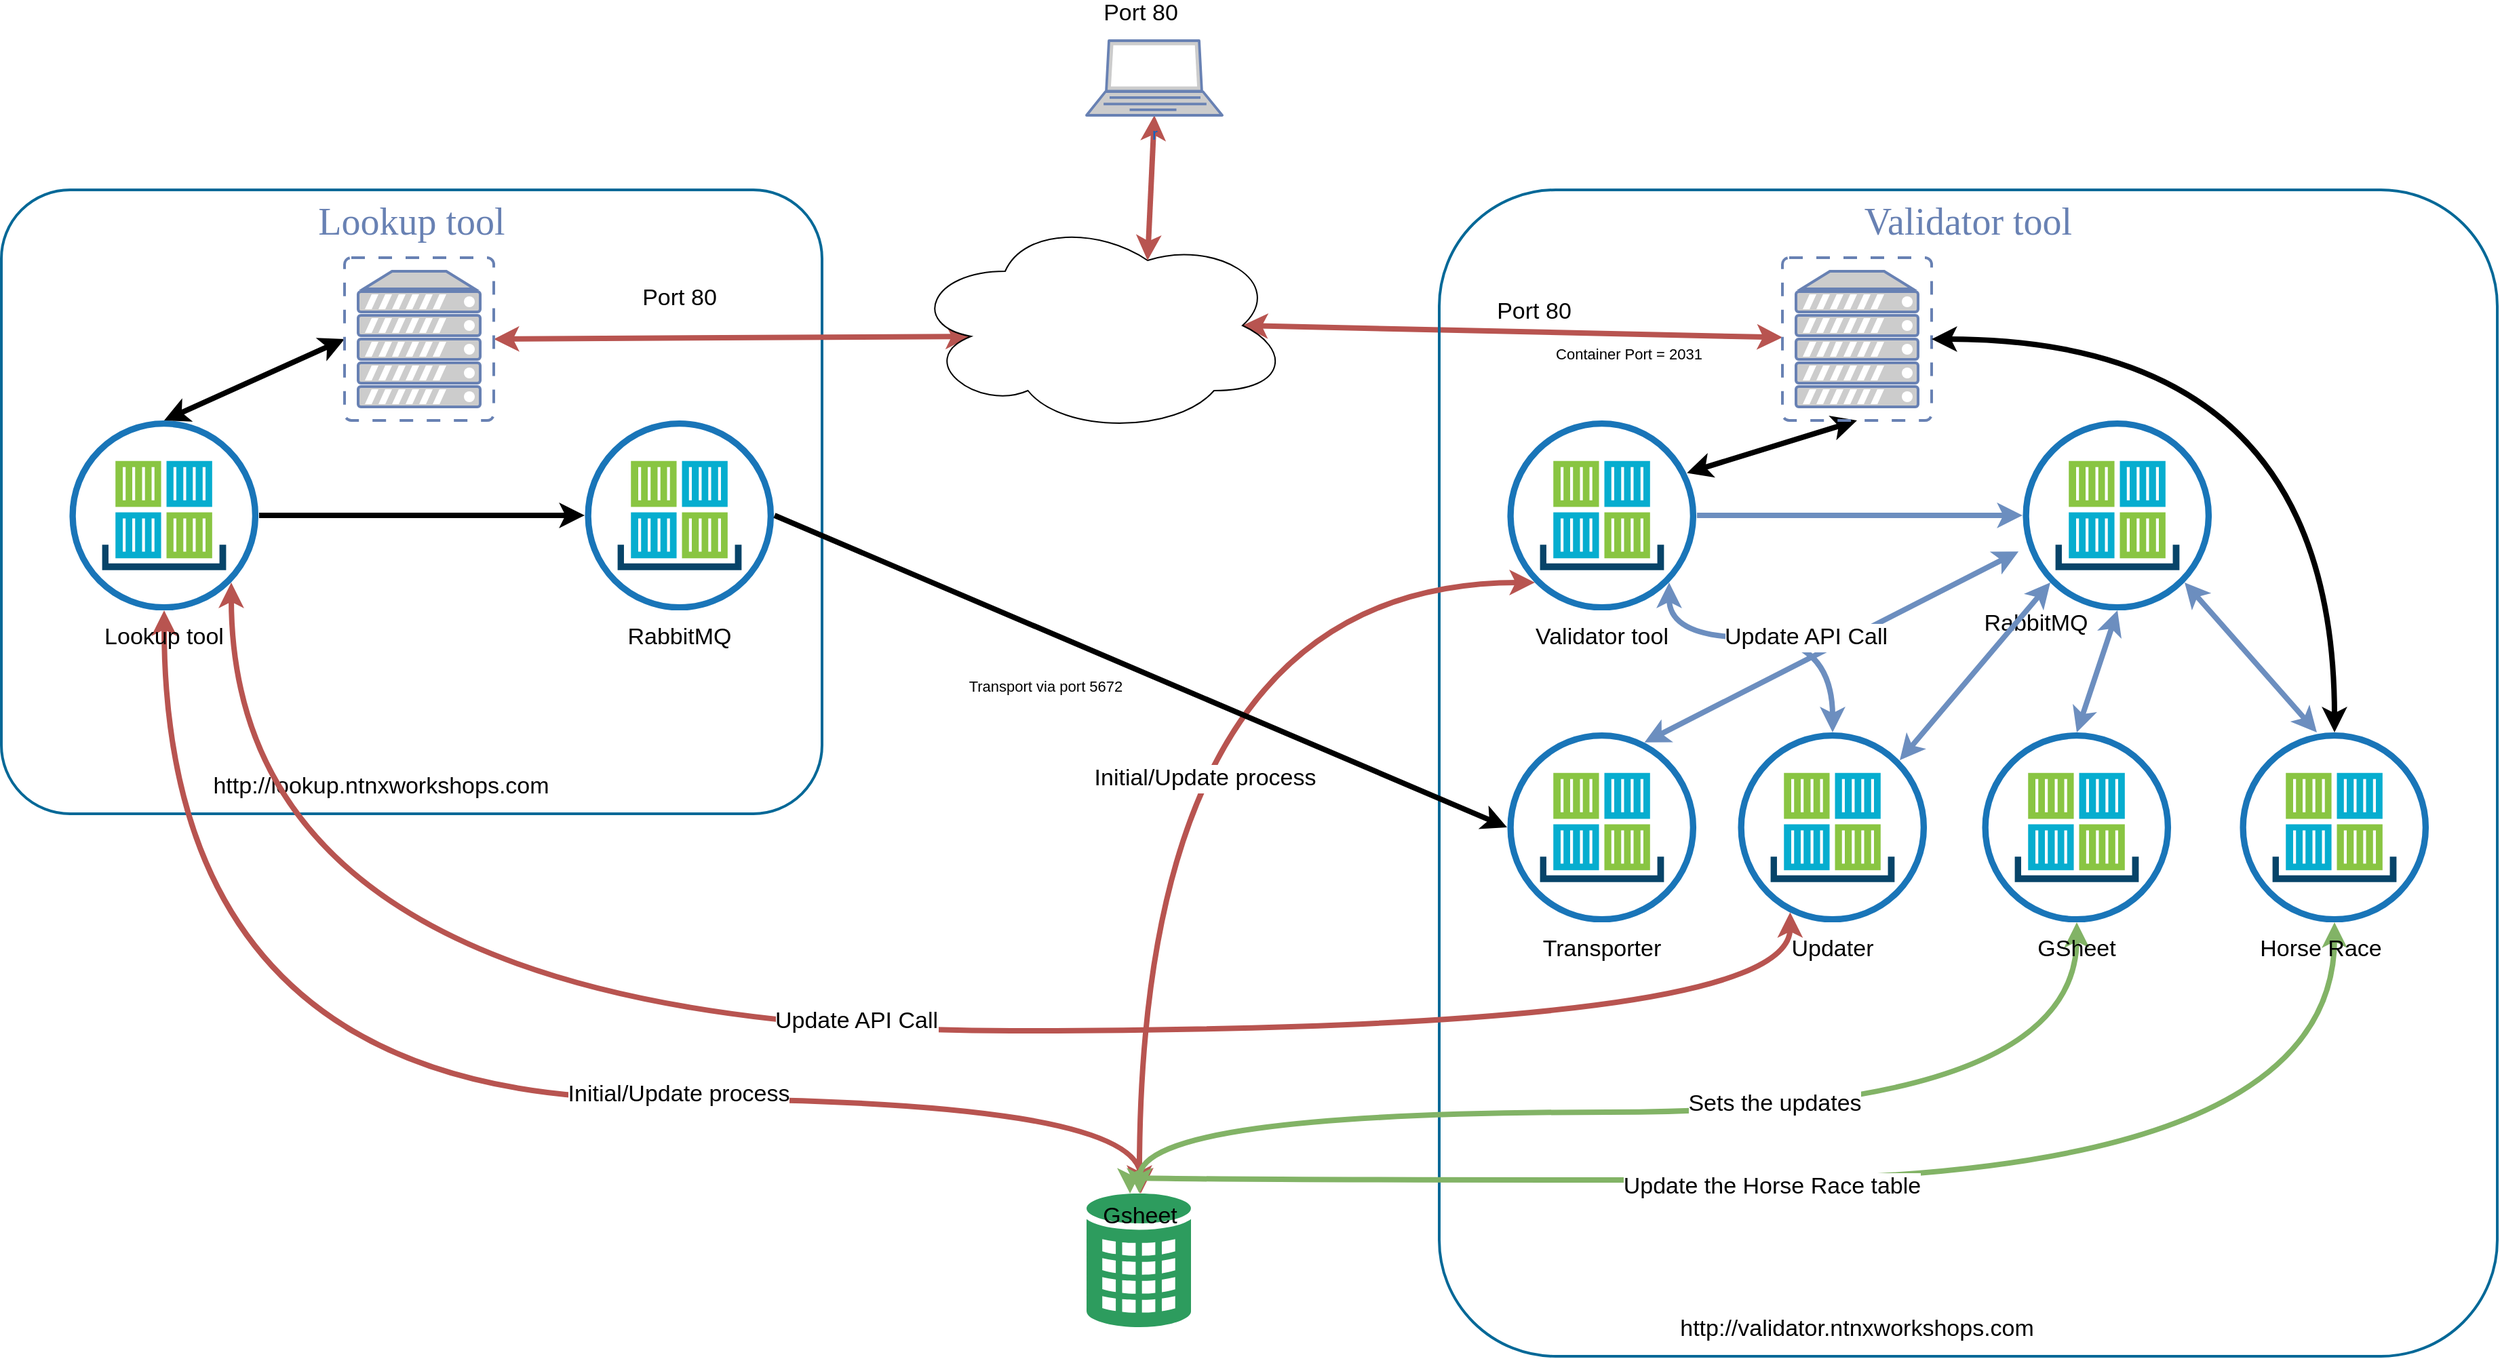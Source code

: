 <mxfile version="14.4.4" type="device"><diagram name="Page-1" id="bfe91b75-5d2c-26a0-9c1d-138518896778"><mxGraphModel dx="2058" dy="1055" grid="1" gridSize="10" guides="1" tooltips="1" connect="1" arrows="1" fold="1" page="1" pageScale="1" pageWidth="1169" pageHeight="827" background="#ffffff" math="0" shadow="0"><root><mxCell id="0"/><mxCell id="1" parent="0"/><mxCell id="7c3789c024ecab99-81" value="Lookup tool" style="rounded=1;whiteSpace=wrap;html=1;shadow=0;comic=0;strokeColor=#036897;strokeWidth=2;fillColor=none;fontFamily=Verdana;fontSize=28;fontColor=#6881B3;align=center;arcSize=11;verticalAlign=top;" parent="1" vertex="1"><mxGeometry x="60" y="1190" width="605" height="460" as="geometry"/></mxCell><mxCell id="H7kF0WqSM0nr_xh5cQl4-7" value="" style="aspect=fixed;perimeter=ellipsePerimeter;html=1;align=center;shadow=0;dashed=0;fontColor=#4277BB;labelBackgroundColor=#ffffff;fontSize=12;spacingTop=3;image;image=img/lib/ibm/miscellaneous/ibm_containers.svg;" vertex="1" parent="1"><mxGeometry x="490" y="1360" width="140" height="140" as="geometry"/></mxCell><mxCell id="H7kF0WqSM0nr_xh5cQl4-12" style="edgeStyle=none;rounded=0;orthogonalLoop=1;jettySize=auto;html=1;exitX=1;exitY=0.5;exitDx=0;exitDy=0;strokeWidth=4;" edge="1" parent="1" source="H7kF0WqSM0nr_xh5cQl4-9" target="H7kF0WqSM0nr_xh5cQl4-7"><mxGeometry relative="1" as="geometry"/></mxCell><mxCell id="H7kF0WqSM0nr_xh5cQl4-62" style="edgeStyle=orthogonalEdgeStyle;rounded=0;orthogonalLoop=1;jettySize=auto;html=1;exitX=0.5;exitY=1;exitDx=0;exitDy=0;entryX=0.519;entryY=0;entryDx=0;entryDy=0;entryPerimeter=0;startArrow=classic;startFill=1;endArrow=classic;endFill=1;strokeWidth=4;fontSize=17;fillColor=#f8cecc;strokeColor=#b85450;curved=1;" edge="1" parent="1" source="H7kF0WqSM0nr_xh5cQl4-9" target="H7kF0WqSM0nr_xh5cQl4-58"><mxGeometry relative="1" as="geometry"><Array as="points"><mxPoint x="180" y="1860"/><mxPoint x="900" y="1860"/></Array></mxGeometry></mxCell><mxCell id="H7kF0WqSM0nr_xh5cQl4-63" value="Initial/Update process" style="edgeLabel;html=1;align=center;verticalAlign=middle;resizable=0;points=[];fontSize=17;" vertex="1" connectable="0" parent="H7kF0WqSM0nr_xh5cQl4-62"><mxGeometry x="0.285" y="3" relative="1" as="geometry"><mxPoint as="offset"/></mxGeometry></mxCell><mxCell id="H7kF0WqSM0nr_xh5cQl4-9" value="" style="aspect=fixed;perimeter=ellipsePerimeter;html=1;align=center;shadow=0;dashed=0;fontColor=#4277BB;labelBackgroundColor=#ffffff;fontSize=12;spacingTop=3;image;image=img/lib/ibm/miscellaneous/ibm_containers.svg;" vertex="1" parent="1"><mxGeometry x="110" y="1360" width="140" height="140" as="geometry"/></mxCell><mxCell id="H7kF0WqSM0nr_xh5cQl4-11" style="edgeStyle=none;rounded=0;orthogonalLoop=1;jettySize=auto;html=1;exitX=0;exitY=0.5;exitDx=0;exitDy=0;exitPerimeter=0;entryX=0.5;entryY=0;entryDx=0;entryDy=0;endArrow=classic;endFill=1;startArrow=classic;startFill=1;strokeWidth=4;" edge="1" parent="1" source="H7kF0WqSM0nr_xh5cQl4-10" target="H7kF0WqSM0nr_xh5cQl4-9"><mxGeometry relative="1" as="geometry"/></mxCell><mxCell id="H7kF0WqSM0nr_xh5cQl4-17" style="edgeStyle=none;rounded=0;orthogonalLoop=1;jettySize=auto;html=1;exitX=1;exitY=0.5;exitDx=0;exitDy=0;exitPerimeter=0;entryX=0.16;entryY=0.55;entryDx=0;entryDy=0;entryPerimeter=0;startArrow=classic;startFill=1;endArrow=classic;endFill=1;strokeWidth=4;fontSize=17;fillColor=#f8cecc;strokeColor=#b85450;" edge="1" parent="1" source="H7kF0WqSM0nr_xh5cQl4-10" target="H7kF0WqSM0nr_xh5cQl4-16"><mxGeometry relative="1" as="geometry"/></mxCell><mxCell id="H7kF0WqSM0nr_xh5cQl4-10" value="" style="fontColor=#0066CC;verticalAlign=top;verticalLabelPosition=bottom;labelPosition=center;align=center;html=1;outlineConnect=0;fillColor=#CCCCCC;strokeColor=#6881B3;gradientColor=none;gradientDirection=north;strokeWidth=2;shape=mxgraph.networks.virtual_server;" vertex="1" parent="1"><mxGeometry x="313" y="1240" width="110" height="120" as="geometry"/></mxCell><mxCell id="H7kF0WqSM0nr_xh5cQl4-14" value="Lookup tool" style="text;html=1;strokeColor=none;fillColor=none;align=center;verticalAlign=middle;whiteSpace=wrap;rounded=0;fontSize=17;" vertex="1" parent="1"><mxGeometry x="110" y="1510" width="140" height="20" as="geometry"/></mxCell><mxCell id="H7kF0WqSM0nr_xh5cQl4-15" value="RabbitMQ" style="text;html=1;strokeColor=none;fillColor=none;align=center;verticalAlign=middle;whiteSpace=wrap;rounded=0;fontSize=17;" vertex="1" parent="1"><mxGeometry x="490" y="1510" width="140" height="20" as="geometry"/></mxCell><mxCell id="H7kF0WqSM0nr_xh5cQl4-42" style="edgeStyle=none;rounded=0;orthogonalLoop=1;jettySize=auto;html=1;exitX=0.875;exitY=0.5;exitDx=0;exitDy=0;exitPerimeter=0;startArrow=classic;startFill=1;endArrow=classic;endFill=1;strokeWidth=4;fontSize=17;fillColor=#f8cecc;strokeColor=#b85450;" edge="1" parent="1" source="H7kF0WqSM0nr_xh5cQl4-16" target="H7kF0WqSM0nr_xh5cQl4-28"><mxGeometry relative="1" as="geometry"/></mxCell><mxCell id="H7kF0WqSM0nr_xh5cQl4-16" value="" style="ellipse;shape=cloud;whiteSpace=wrap;html=1;fontSize=17;" vertex="1" parent="1"><mxGeometry x="730" y="1210" width="280" height="160" as="geometry"/></mxCell><mxCell id="H7kF0WqSM0nr_xh5cQl4-18" value="Port 80" style="text;html=1;strokeColor=none;fillColor=none;align=center;verticalAlign=middle;whiteSpace=wrap;rounded=0;fontSize=17;" vertex="1" parent="1"><mxGeometry x="490" y="1260" width="140" height="20" as="geometry"/></mxCell><mxCell id="H7kF0WqSM0nr_xh5cQl4-23" value="Validator tool" style="rounded=1;whiteSpace=wrap;html=1;shadow=0;comic=0;strokeColor=#036897;strokeWidth=2;fillColor=none;fontFamily=Verdana;fontSize=28;fontColor=#6881B3;align=center;arcSize=11;verticalAlign=top;" vertex="1" parent="1"><mxGeometry x="1120" y="1190" width="780" height="860" as="geometry"/></mxCell><mxCell id="H7kF0WqSM0nr_xh5cQl4-57" style="rounded=0;orthogonalLoop=1;jettySize=auto;html=1;exitX=0.5;exitY=1;exitDx=0;exitDy=0;entryX=0.5;entryY=0;entryDx=0;entryDy=0;startArrow=classic;startFill=1;endArrow=classic;endFill=1;strokeWidth=4;fontSize=17;fillColor=#dae8fc;strokeColor=#6c8ebf;" edge="1" parent="1" source="H7kF0WqSM0nr_xh5cQl4-24" target="H7kF0WqSM0nr_xh5cQl4-50"><mxGeometry relative="1" as="geometry"/></mxCell><mxCell id="H7kF0WqSM0nr_xh5cQl4-70" style="rounded=0;orthogonalLoop=1;jettySize=auto;html=1;exitX=1;exitY=1;exitDx=0;exitDy=0;entryX=0.407;entryY=0;entryDx=0;entryDy=0;entryPerimeter=0;startArrow=classic;startFill=1;endArrow=classic;endFill=1;strokeWidth=4;fontSize=17;fillColor=#dae8fc;strokeColor=#6c8ebf;" edge="1" parent="1" source="H7kF0WqSM0nr_xh5cQl4-24" target="H7kF0WqSM0nr_xh5cQl4-68"><mxGeometry relative="1" as="geometry"/></mxCell><mxCell id="H7kF0WqSM0nr_xh5cQl4-24" value="" style="aspect=fixed;perimeter=ellipsePerimeter;html=1;align=center;shadow=0;dashed=0;fontColor=#4277BB;labelBackgroundColor=#ffffff;fontSize=12;spacingTop=3;image;image=img/lib/ibm/miscellaneous/ibm_containers.svg;" vertex="1" parent="1"><mxGeometry x="1550" y="1360" width="140" height="140" as="geometry"/></mxCell><mxCell id="H7kF0WqSM0nr_xh5cQl4-25" style="edgeStyle=none;rounded=0;orthogonalLoop=1;jettySize=auto;html=1;exitX=1;exitY=0.5;exitDx=0;exitDy=0;strokeWidth=4;fillColor=#dae8fc;strokeColor=#6c8ebf;" edge="1" parent="1" source="H7kF0WqSM0nr_xh5cQl4-26" target="H7kF0WqSM0nr_xh5cQl4-24"><mxGeometry relative="1" as="geometry"/></mxCell><mxCell id="H7kF0WqSM0nr_xh5cQl4-65" style="edgeStyle=orthogonalEdgeStyle;curved=1;rounded=0;orthogonalLoop=1;jettySize=auto;html=1;exitX=0;exitY=1;exitDx=0;exitDy=0;entryX=0.506;entryY=-0.02;entryDx=0;entryDy=0;entryPerimeter=0;startArrow=classic;startFill=1;endArrow=classic;endFill=1;strokeWidth=4;fontSize=17;fillColor=#f8cecc;strokeColor=#b85450;" edge="1" parent="1" source="H7kF0WqSM0nr_xh5cQl4-26" target="H7kF0WqSM0nr_xh5cQl4-58"><mxGeometry relative="1" as="geometry"/></mxCell><mxCell id="H7kF0WqSM0nr_xh5cQl4-66" value="Initial/Update process" style="edgeLabel;html=1;align=center;verticalAlign=middle;resizable=0;points=[];fontSize=17;" vertex="1" connectable="0" parent="H7kF0WqSM0nr_xh5cQl4-65"><mxGeometry x="0.178" y="48" relative="1" as="geometry"><mxPoint as="offset"/></mxGeometry></mxCell><mxCell id="H7kF0WqSM0nr_xh5cQl4-26" value="" style="aspect=fixed;perimeter=ellipsePerimeter;html=1;align=center;shadow=0;dashed=0;fontColor=#4277BB;labelBackgroundColor=#ffffff;fontSize=12;spacingTop=3;image;image=img/lib/ibm/miscellaneous/ibm_containers.svg;" vertex="1" parent="1"><mxGeometry x="1170" y="1360" width="140" height="140" as="geometry"/></mxCell><mxCell id="H7kF0WqSM0nr_xh5cQl4-27" style="edgeStyle=none;rounded=0;orthogonalLoop=1;jettySize=auto;html=1;exitX=0.5;exitY=1;exitDx=0;exitDy=0;exitPerimeter=0;entryX=1;entryY=0.25;entryDx=0;entryDy=0;endArrow=classic;endFill=1;startArrow=classic;startFill=1;strokeWidth=4;" edge="1" parent="1" source="H7kF0WqSM0nr_xh5cQl4-28" target="H7kF0WqSM0nr_xh5cQl4-26"><mxGeometry relative="1" as="geometry"/></mxCell><mxCell id="H7kF0WqSM0nr_xh5cQl4-28" value="" style="fontColor=#0066CC;verticalAlign=top;verticalLabelPosition=bottom;labelPosition=center;align=center;html=1;outlineConnect=0;fillColor=#CCCCCC;strokeColor=#6881B3;gradientColor=none;gradientDirection=north;strokeWidth=2;shape=mxgraph.networks.virtual_server;" vertex="1" parent="1"><mxGeometry x="1373" y="1240" width="110" height="120" as="geometry"/></mxCell><mxCell id="H7kF0WqSM0nr_xh5cQl4-29" value="Validator tool" style="text;html=1;strokeColor=none;fillColor=none;align=center;verticalAlign=middle;whiteSpace=wrap;rounded=0;fontSize=17;" vertex="1" parent="1"><mxGeometry x="1170" y="1510" width="140" height="20" as="geometry"/></mxCell><mxCell id="H7kF0WqSM0nr_xh5cQl4-30" value="RabbitMQ" style="text;html=1;strokeColor=none;fillColor=none;align=center;verticalAlign=middle;whiteSpace=wrap;rounded=0;fontSize=17;" vertex="1" parent="1"><mxGeometry x="1490" y="1500" width="140" height="20" as="geometry"/></mxCell><mxCell id="H7kF0WqSM0nr_xh5cQl4-34" value="&lt;span style=&quot;font-size: 11px&quot;&gt;Container Port = 2031&lt;/span&gt;" style="text;html=1;strokeColor=none;fillColor=none;align=center;verticalAlign=middle;whiteSpace=wrap;rounded=0;fontSize=17;" vertex="1" parent="1"><mxGeometry x="1190" y="1300" width="140" height="20" as="geometry"/></mxCell><mxCell id="H7kF0WqSM0nr_xh5cQl4-38" style="edgeStyle=none;rounded=0;orthogonalLoop=1;jettySize=auto;html=1;exitX=0;exitY=0.5;exitDx=0;exitDy=0;entryX=1;entryY=0.5;entryDx=0;entryDy=0;startArrow=classic;startFill=1;endArrow=none;endFill=0;strokeWidth=4;fontSize=17;" edge="1" parent="1" source="H7kF0WqSM0nr_xh5cQl4-36" target="H7kF0WqSM0nr_xh5cQl4-7"><mxGeometry relative="1" as="geometry"/></mxCell><mxCell id="H7kF0WqSM0nr_xh5cQl4-61" style="edgeStyle=none;rounded=0;orthogonalLoop=1;jettySize=auto;html=1;exitX=0.75;exitY=0;exitDx=0;exitDy=0;entryX=-0.021;entryY=0.69;entryDx=0;entryDy=0;startArrow=classic;startFill=1;endArrow=classic;endFill=1;strokeWidth=4;fontSize=17;fillColor=#dae8fc;strokeColor=#6c8ebf;entryPerimeter=0;" edge="1" parent="1" source="H7kF0WqSM0nr_xh5cQl4-36" target="H7kF0WqSM0nr_xh5cQl4-24"><mxGeometry relative="1" as="geometry"/></mxCell><mxCell id="H7kF0WqSM0nr_xh5cQl4-36" value="" style="aspect=fixed;perimeter=ellipsePerimeter;html=1;align=center;shadow=0;dashed=0;fontColor=#4277BB;labelBackgroundColor=#ffffff;fontSize=12;spacingTop=3;image;image=img/lib/ibm/miscellaneous/ibm_containers.svg;" vertex="1" parent="1"><mxGeometry x="1170" y="1590" width="140" height="140" as="geometry"/></mxCell><mxCell id="H7kF0WqSM0nr_xh5cQl4-37" value="Transporter" style="text;html=1;strokeColor=none;fillColor=none;align=center;verticalAlign=middle;whiteSpace=wrap;rounded=0;fontSize=17;" vertex="1" parent="1"><mxGeometry x="1170" y="1740" width="140" height="20" as="geometry"/></mxCell><mxCell id="H7kF0WqSM0nr_xh5cQl4-41" value="&lt;span style=&quot;font-size: 11px&quot;&gt;Transport via port 5672&lt;/span&gt;" style="text;html=1;strokeColor=none;fillColor=none;align=center;verticalAlign=middle;whiteSpace=wrap;rounded=0;fontSize=17;" vertex="1" parent="1"><mxGeometry x="760" y="1545" width="140" height="20" as="geometry"/></mxCell><mxCell id="H7kF0WqSM0nr_xh5cQl4-43" value="Port 80" style="text;html=1;strokeColor=none;fillColor=none;align=center;verticalAlign=middle;whiteSpace=wrap;rounded=0;fontSize=17;" vertex="1" parent="1"><mxGeometry x="1120" y="1270" width="140" height="20" as="geometry"/></mxCell><mxCell id="H7kF0WqSM0nr_xh5cQl4-45" style="edgeStyle=none;rounded=0;orthogonalLoop=1;jettySize=auto;html=1;exitX=0.5;exitY=1;exitDx=0;exitDy=0;exitPerimeter=0;entryX=0.625;entryY=0.2;entryDx=0;entryDy=0;entryPerimeter=0;startArrow=classic;startFill=1;endArrow=classic;endFill=1;strokeWidth=4;fontSize=17;fillColor=#f8cecc;strokeColor=#b85450;" edge="1" parent="1" source="H7kF0WqSM0nr_xh5cQl4-44" target="H7kF0WqSM0nr_xh5cQl4-16"><mxGeometry relative="1" as="geometry"/></mxCell><mxCell id="H7kF0WqSM0nr_xh5cQl4-44" value="r" style="fontColor=#0066CC;verticalAlign=top;verticalLabelPosition=bottom;labelPosition=center;align=center;html=1;outlineConnect=0;fillColor=#CCCCCC;strokeColor=#6881B3;gradientColor=none;gradientDirection=north;strokeWidth=2;shape=mxgraph.networks.laptop;" vertex="1" parent="1"><mxGeometry x="860" y="1080" width="100" height="55" as="geometry"/></mxCell><mxCell id="H7kF0WqSM0nr_xh5cQl4-46" value="Port 80" style="text;html=1;strokeColor=none;fillColor=none;align=center;verticalAlign=middle;whiteSpace=wrap;rounded=0;fontSize=17;" vertex="1" parent="1"><mxGeometry x="830" y="1050" width="140" height="20" as="geometry"/></mxCell><mxCell id="H7kF0WqSM0nr_xh5cQl4-47" value="http://lookup.ntnxworkshops.com" style="text;html=1;strokeColor=none;fillColor=none;align=center;verticalAlign=middle;whiteSpace=wrap;rounded=0;fontSize=17;" vertex="1" parent="1"><mxGeometry x="270" y="1620" width="140" height="20" as="geometry"/></mxCell><mxCell id="H7kF0WqSM0nr_xh5cQl4-48" value="http://validator.ntnxworkshops.com" style="text;html=1;strokeColor=none;fillColor=none;align=center;verticalAlign=middle;whiteSpace=wrap;rounded=0;fontSize=17;" vertex="1" parent="1"><mxGeometry x="1358" y="2020" width="140" height="20" as="geometry"/></mxCell><mxCell id="H7kF0WqSM0nr_xh5cQl4-53" style="edgeStyle=orthogonalEdgeStyle;curved=1;rounded=0;orthogonalLoop=1;jettySize=auto;html=1;exitX=0.5;exitY=0;exitDx=0;exitDy=0;startArrow=classic;startFill=1;endArrow=classic;endFill=1;strokeWidth=4;fontSize=17;fillColor=#dae8fc;strokeColor=#6c8ebf;entryX=1;entryY=1;entryDx=0;entryDy=0;" edge="1" parent="1" source="H7kF0WqSM0nr_xh5cQl4-49" target="H7kF0WqSM0nr_xh5cQl4-26"><mxGeometry relative="1" as="geometry"><Array as="points"><mxPoint x="1410" y="1520"/><mxPoint x="1290" y="1520"/></Array></mxGeometry></mxCell><mxCell id="H7kF0WqSM0nr_xh5cQl4-56" value="Update API Call" style="edgeLabel;html=1;align=center;verticalAlign=middle;resizable=0;points=[];fontSize=17;" vertex="1" connectable="0" parent="H7kF0WqSM0nr_xh5cQl4-53"><mxGeometry x="-0.177" y="1" relative="1" as="geometry"><mxPoint x="5" y="-1" as="offset"/></mxGeometry></mxCell><mxCell id="H7kF0WqSM0nr_xh5cQl4-60" style="rounded=0;orthogonalLoop=1;jettySize=auto;html=1;exitX=1;exitY=0;exitDx=0;exitDy=0;entryX=0;entryY=1;entryDx=0;entryDy=0;startArrow=classic;startFill=1;endArrow=classic;endFill=1;strokeWidth=4;fontSize=17;fillColor=#dae8fc;strokeColor=#6c8ebf;" edge="1" parent="1" source="H7kF0WqSM0nr_xh5cQl4-49" target="H7kF0WqSM0nr_xh5cQl4-24"><mxGeometry relative="1" as="geometry"/></mxCell><mxCell id="H7kF0WqSM0nr_xh5cQl4-76" style="edgeStyle=orthogonalEdgeStyle;curved=1;rounded=0;orthogonalLoop=1;jettySize=auto;html=1;exitX=0.25;exitY=1;exitDx=0;exitDy=0;entryX=1;entryY=1;entryDx=0;entryDy=0;startArrow=classic;startFill=1;endArrow=classic;endFill=1;strokeWidth=4;fontSize=17;fillColor=#f8cecc;strokeColor=#b85450;" edge="1" parent="1" source="H7kF0WqSM0nr_xh5cQl4-49" target="H7kF0WqSM0nr_xh5cQl4-9"><mxGeometry relative="1" as="geometry"><Array as="points"><mxPoint x="1379" y="1810"/><mxPoint x="230" y="1810"/></Array></mxGeometry></mxCell><mxCell id="H7kF0WqSM0nr_xh5cQl4-77" value="Update API Call" style="edgeLabel;html=1;align=center;verticalAlign=middle;resizable=0;points=[];fontSize=17;" vertex="1" connectable="0" parent="H7kF0WqSM0nr_xh5cQl4-76"><mxGeometry x="-0.01" y="-7" relative="1" as="geometry"><mxPoint x="-1" as="offset"/></mxGeometry></mxCell><mxCell id="H7kF0WqSM0nr_xh5cQl4-49" value="" style="aspect=fixed;perimeter=ellipsePerimeter;html=1;align=center;shadow=0;dashed=0;fontColor=#4277BB;labelBackgroundColor=#ffffff;fontSize=12;spacingTop=3;image;image=img/lib/ibm/miscellaneous/ibm_containers.svg;" vertex="1" parent="1"><mxGeometry x="1340" y="1590" width="140" height="140" as="geometry"/></mxCell><mxCell id="H7kF0WqSM0nr_xh5cQl4-59" style="edgeStyle=orthogonalEdgeStyle;rounded=0;orthogonalLoop=1;jettySize=auto;html=1;exitX=0.5;exitY=1;exitDx=0;exitDy=0;startArrow=classic;startFill=1;endArrow=classic;endFill=1;strokeWidth=4;fontSize=17;curved=1;fillColor=#d5e8d4;strokeColor=#82b366;" edge="1" parent="1" source="H7kF0WqSM0nr_xh5cQl4-50" target="H7kF0WqSM0nr_xh5cQl4-58"><mxGeometry relative="1" as="geometry"><Array as="points"><mxPoint x="1590" y="1870"/><mxPoint x="899" y="1870"/></Array></mxGeometry></mxCell><mxCell id="H7kF0WqSM0nr_xh5cQl4-67" value="Sets the updates" style="edgeLabel;html=1;align=center;verticalAlign=middle;resizable=0;points=[];fontSize=17;" vertex="1" connectable="0" parent="H7kF0WqSM0nr_xh5cQl4-59"><mxGeometry x="-0.185" y="-6" relative="1" as="geometry"><mxPoint as="offset"/></mxGeometry></mxCell><mxCell id="H7kF0WqSM0nr_xh5cQl4-50" value="" style="aspect=fixed;perimeter=ellipsePerimeter;html=1;align=center;shadow=0;dashed=0;fontColor=#4277BB;labelBackgroundColor=#ffffff;fontSize=12;spacingTop=3;image;image=img/lib/ibm/miscellaneous/ibm_containers.svg;" vertex="1" parent="1"><mxGeometry x="1520" y="1590" width="140" height="140" as="geometry"/></mxCell><mxCell id="H7kF0WqSM0nr_xh5cQl4-51" value="Updater" style="text;html=1;strokeColor=none;fillColor=none;align=center;verticalAlign=middle;whiteSpace=wrap;rounded=0;fontSize=17;" vertex="1" parent="1"><mxGeometry x="1340" y="1740" width="140" height="20" as="geometry"/></mxCell><mxCell id="H7kF0WqSM0nr_xh5cQl4-52" value="GSheet" style="text;html=1;strokeColor=none;fillColor=none;align=center;verticalAlign=middle;whiteSpace=wrap;rounded=0;fontSize=17;" vertex="1" parent="1"><mxGeometry x="1520" y="1740" width="140" height="20" as="geometry"/></mxCell><mxCell id="H7kF0WqSM0nr_xh5cQl4-58" value="Gsheet" style="html=1;aspect=fixed;strokeColor=none;shadow=0;align=center;verticalAlign=top;fillColor=#2D9C5E;shape=mxgraph.gcp2.external_data_center;fontSize=17;" vertex="1" parent="1"><mxGeometry x="860" y="1930" width="77" height="100" as="geometry"/></mxCell><mxCell id="H7kF0WqSM0nr_xh5cQl4-71" style="edgeStyle=orthogonalEdgeStyle;rounded=0;orthogonalLoop=1;jettySize=auto;html=1;exitX=0.5;exitY=1;exitDx=0;exitDy=0;entryX=0.416;entryY=0;entryDx=0;entryDy=0;entryPerimeter=0;startArrow=classic;startFill=1;endArrow=classic;endFill=1;strokeWidth=4;fontSize=17;curved=1;fillColor=#d5e8d4;strokeColor=#82b366;" edge="1" parent="1" source="H7kF0WqSM0nr_xh5cQl4-68" target="H7kF0WqSM0nr_xh5cQl4-58"><mxGeometry relative="1" as="geometry"><Array as="points"><mxPoint x="1780" y="1920"/><mxPoint x="892" y="1920"/></Array></mxGeometry></mxCell><mxCell id="H7kF0WqSM0nr_xh5cQl4-72" value="Update the Horse Race table" style="edgeLabel;html=1;align=center;verticalAlign=middle;resizable=0;points=[];fontSize=17;" vertex="1" connectable="0" parent="H7kF0WqSM0nr_xh5cQl4-71"><mxGeometry x="0.112" y="5" relative="1" as="geometry"><mxPoint as="offset"/></mxGeometry></mxCell><mxCell id="H7kF0WqSM0nr_xh5cQl4-75" style="edgeStyle=orthogonalEdgeStyle;curved=1;rounded=0;orthogonalLoop=1;jettySize=auto;html=1;exitX=0.5;exitY=0;exitDx=0;exitDy=0;entryX=1;entryY=0.5;entryDx=0;entryDy=0;entryPerimeter=0;startArrow=classic;startFill=1;endArrow=classic;endFill=1;strokeWidth=4;fontSize=17;" edge="1" parent="1" source="H7kF0WqSM0nr_xh5cQl4-68" target="H7kF0WqSM0nr_xh5cQl4-28"><mxGeometry relative="1" as="geometry"/></mxCell><mxCell id="H7kF0WqSM0nr_xh5cQl4-68" value="" style="aspect=fixed;perimeter=ellipsePerimeter;html=1;align=center;shadow=0;dashed=0;fontColor=#4277BB;labelBackgroundColor=#ffffff;fontSize=12;spacingTop=3;image;image=img/lib/ibm/miscellaneous/ibm_containers.svg;" vertex="1" parent="1"><mxGeometry x="1710" y="1590" width="140" height="140" as="geometry"/></mxCell><mxCell id="H7kF0WqSM0nr_xh5cQl4-69" value="Horse Race" style="text;html=1;strokeColor=none;fillColor=none;align=center;verticalAlign=middle;whiteSpace=wrap;rounded=0;fontSize=17;" vertex="1" parent="1"><mxGeometry x="1700" y="1740" width="140" height="20" as="geometry"/></mxCell></root></mxGraphModel></diagram></mxfile>